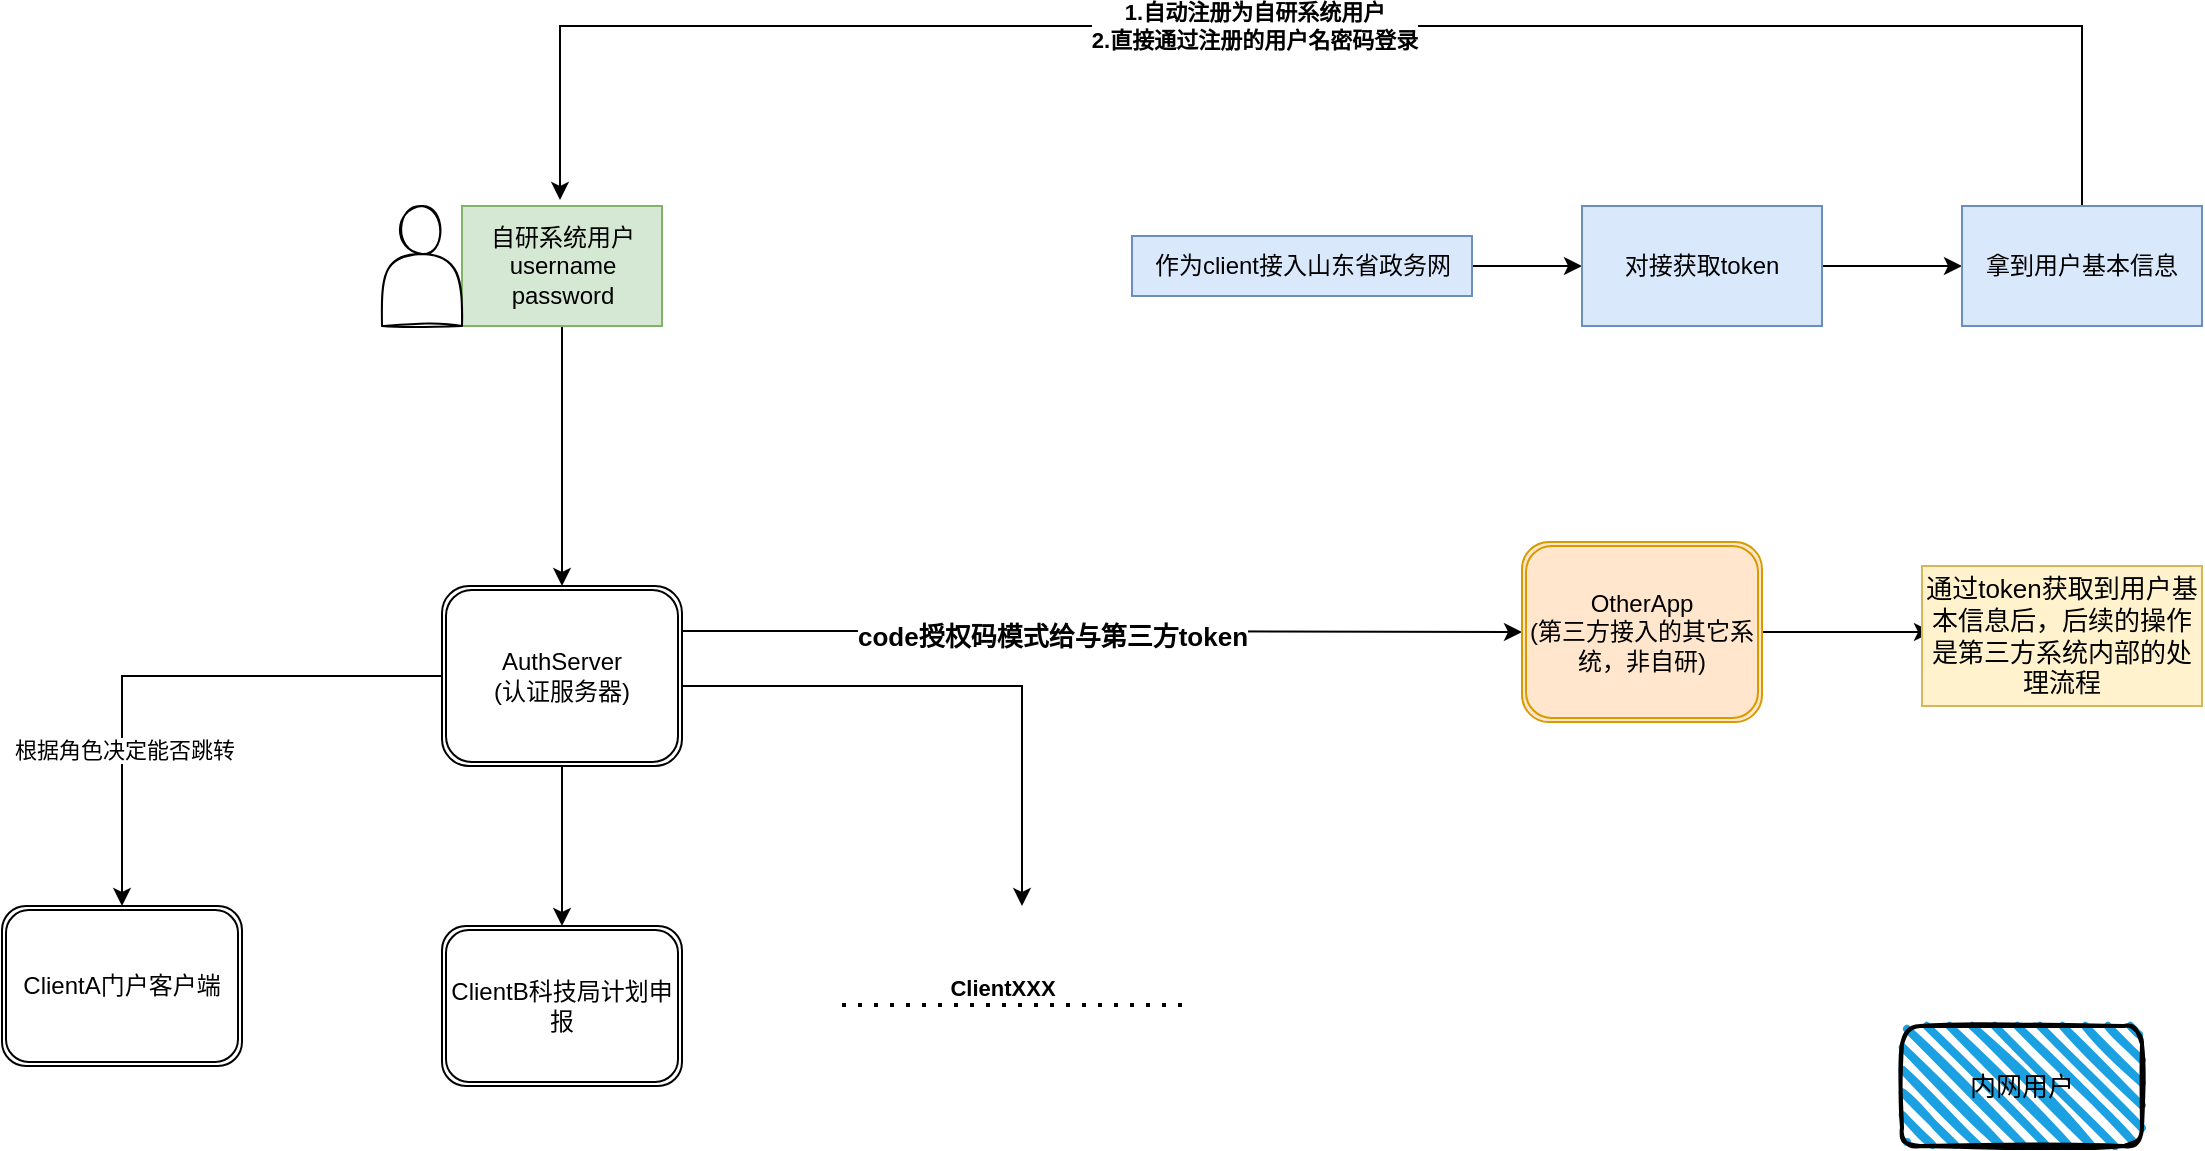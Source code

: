 <mxfile version="20.5.1" type="github">
  <diagram id="m0GHn1RrGGVa0GQwSvzc" name="第 1 页">
    <mxGraphModel dx="1422" dy="762" grid="1" gridSize="10" guides="1" tooltips="1" connect="1" arrows="1" fold="1" page="1" pageScale="1" pageWidth="1169" pageHeight="1654" math="0" shadow="0">
      <root>
        <mxCell id="0" />
        <mxCell id="1" parent="0" />
        <mxCell id="_ws1HzR2Q_tUX9zGHK6R-9" style="edgeStyle=orthogonalEdgeStyle;rounded=0;orthogonalLoop=1;jettySize=auto;html=1;" edge="1" parent="1" source="_ws1HzR2Q_tUX9zGHK6R-2" target="_ws1HzR2Q_tUX9zGHK6R-5">
          <mxGeometry relative="1" as="geometry" />
        </mxCell>
        <mxCell id="_ws1HzR2Q_tUX9zGHK6R-28" value="根据角色决定能否跳转" style="edgeLabel;html=1;align=center;verticalAlign=middle;resizable=0;points=[];" vertex="1" connectable="0" parent="_ws1HzR2Q_tUX9zGHK6R-9">
          <mxGeometry x="0.428" y="1" relative="1" as="geometry">
            <mxPoint as="offset" />
          </mxGeometry>
        </mxCell>
        <mxCell id="_ws1HzR2Q_tUX9zGHK6R-11" style="edgeStyle=orthogonalEdgeStyle;rounded=0;orthogonalLoop=1;jettySize=auto;html=1;entryX=0.5;entryY=0;entryDx=0;entryDy=0;" edge="1" parent="1" source="_ws1HzR2Q_tUX9zGHK6R-2" target="_ws1HzR2Q_tUX9zGHK6R-6">
          <mxGeometry relative="1" as="geometry">
            <mxPoint x="300" y="530" as="targetPoint" />
          </mxGeometry>
        </mxCell>
        <mxCell id="_ws1HzR2Q_tUX9zGHK6R-13" style="edgeStyle=orthogonalEdgeStyle;rounded=0;orthogonalLoop=1;jettySize=auto;html=1;" edge="1" parent="1" source="_ws1HzR2Q_tUX9zGHK6R-2">
          <mxGeometry relative="1" as="geometry">
            <mxPoint x="530" y="520" as="targetPoint" />
            <Array as="points">
              <mxPoint x="530" y="410" />
            </Array>
          </mxGeometry>
        </mxCell>
        <mxCell id="_ws1HzR2Q_tUX9zGHK6R-31" style="edgeStyle=orthogonalEdgeStyle;rounded=0;orthogonalLoop=1;jettySize=auto;html=1;exitX=1;exitY=0.25;exitDx=0;exitDy=0;fontSize=12;" edge="1" parent="1" source="_ws1HzR2Q_tUX9zGHK6R-2" target="_ws1HzR2Q_tUX9zGHK6R-30">
          <mxGeometry relative="1" as="geometry" />
        </mxCell>
        <mxCell id="_ws1HzR2Q_tUX9zGHK6R-32" value="&lt;font style=&quot;font-size: 13px;&quot;&gt;code授权码模式给与第三方token&lt;/font&gt;" style="edgeLabel;html=1;align=center;verticalAlign=middle;resizable=0;points=[];fontSize=12;fontStyle=1" vertex="1" connectable="0" parent="_ws1HzR2Q_tUX9zGHK6R-31">
          <mxGeometry x="-0.12" y="-1" relative="1" as="geometry">
            <mxPoint y="1" as="offset" />
          </mxGeometry>
        </mxCell>
        <mxCell id="_ws1HzR2Q_tUX9zGHK6R-2" value="AuthServer&lt;br&gt;(认证服务器)" style="shape=ext;double=1;rounded=1;whiteSpace=wrap;html=1;" vertex="1" parent="1">
          <mxGeometry x="240" y="360" width="120" height="90" as="geometry" />
        </mxCell>
        <mxCell id="_ws1HzR2Q_tUX9zGHK6R-5" value="ClientA门户客户端" style="shape=ext;double=1;rounded=1;whiteSpace=wrap;html=1;" vertex="1" parent="1">
          <mxGeometry x="20" y="520" width="120" height="80" as="geometry" />
        </mxCell>
        <mxCell id="_ws1HzR2Q_tUX9zGHK6R-6" value="ClientB科技局计划申报" style="shape=ext;double=1;rounded=1;whiteSpace=wrap;html=1;" vertex="1" parent="1">
          <mxGeometry x="240" y="530" width="120" height="80" as="geometry" />
        </mxCell>
        <mxCell id="_ws1HzR2Q_tUX9zGHK6R-7" value="" style="endArrow=none;dashed=1;html=1;dashPattern=1 3;strokeWidth=2;rounded=0;" edge="1" parent="1">
          <mxGeometry width="50" height="50" relative="1" as="geometry">
            <mxPoint x="440" y="569.5" as="sourcePoint" />
            <mxPoint x="610" y="569.5" as="targetPoint" />
          </mxGeometry>
        </mxCell>
        <mxCell id="_ws1HzR2Q_tUX9zGHK6R-18" value="ClientXXX" style="edgeLabel;html=1;align=center;verticalAlign=middle;resizable=0;points=[];fontStyle=1" vertex="1" connectable="0" parent="_ws1HzR2Q_tUX9zGHK6R-7">
          <mxGeometry x="-0.412" y="2" relative="1" as="geometry">
            <mxPoint x="30" y="-7" as="offset" />
          </mxGeometry>
        </mxCell>
        <mxCell id="_ws1HzR2Q_tUX9zGHK6R-17" style="edgeStyle=orthogonalEdgeStyle;rounded=0;orthogonalLoop=1;jettySize=auto;html=1;entryX=0.5;entryY=0;entryDx=0;entryDy=0;" edge="1" parent="1" source="_ws1HzR2Q_tUX9zGHK6R-16" target="_ws1HzR2Q_tUX9zGHK6R-2">
          <mxGeometry relative="1" as="geometry" />
        </mxCell>
        <mxCell id="_ws1HzR2Q_tUX9zGHK6R-16" value="自研系统用户&lt;br&gt;username&lt;br&gt;password" style="text;html=1;align=center;verticalAlign=middle;resizable=0;points=[];autosize=1;strokeColor=#82b366;fillColor=#d5e8d4;" vertex="1" parent="1">
          <mxGeometry x="250" y="170" width="100" height="60" as="geometry" />
        </mxCell>
        <mxCell id="_ws1HzR2Q_tUX9zGHK6R-21" value="" style="edgeStyle=orthogonalEdgeStyle;rounded=0;orthogonalLoop=1;jettySize=auto;html=1;" edge="1" parent="1" source="_ws1HzR2Q_tUX9zGHK6R-19" target="_ws1HzR2Q_tUX9zGHK6R-20">
          <mxGeometry relative="1" as="geometry" />
        </mxCell>
        <mxCell id="_ws1HzR2Q_tUX9zGHK6R-19" value="作为client接入山东省政务网" style="text;html=1;align=center;verticalAlign=middle;resizable=0;points=[];autosize=1;strokeColor=#6c8ebf;fillColor=#dae8fc;" vertex="1" parent="1">
          <mxGeometry x="585" y="185" width="170" height="30" as="geometry" />
        </mxCell>
        <mxCell id="_ws1HzR2Q_tUX9zGHK6R-23" value="" style="edgeStyle=orthogonalEdgeStyle;rounded=0;orthogonalLoop=1;jettySize=auto;html=1;" edge="1" parent="1" source="_ws1HzR2Q_tUX9zGHK6R-20" target="_ws1HzR2Q_tUX9zGHK6R-22">
          <mxGeometry relative="1" as="geometry" />
        </mxCell>
        <mxCell id="_ws1HzR2Q_tUX9zGHK6R-20" value="对接获取token" style="whiteSpace=wrap;html=1;fillColor=#dae8fc;strokeColor=#6c8ebf;gradientColor=none;" vertex="1" parent="1">
          <mxGeometry x="810" y="170" width="120" height="60" as="geometry" />
        </mxCell>
        <mxCell id="_ws1HzR2Q_tUX9zGHK6R-26" style="edgeStyle=orthogonalEdgeStyle;rounded=0;orthogonalLoop=1;jettySize=auto;html=1;entryX=0.49;entryY=-0.05;entryDx=0;entryDy=0;entryPerimeter=0;" edge="1" parent="1" source="_ws1HzR2Q_tUX9zGHK6R-22" target="_ws1HzR2Q_tUX9zGHK6R-16">
          <mxGeometry relative="1" as="geometry">
            <Array as="points">
              <mxPoint x="1060" y="80" />
              <mxPoint x="299" y="80" />
            </Array>
          </mxGeometry>
        </mxCell>
        <mxCell id="_ws1HzR2Q_tUX9zGHK6R-27" value="1.自动注册为自研系统用户&lt;br&gt;2.直接通过注册的用户名密码登录" style="edgeLabel;html=1;align=center;verticalAlign=middle;resizable=0;points=[];fontStyle=1" vertex="1" connectable="0" parent="_ws1HzR2Q_tUX9zGHK6R-26">
          <mxGeometry x="0.076" relative="1" as="geometry">
            <mxPoint as="offset" />
          </mxGeometry>
        </mxCell>
        <mxCell id="_ws1HzR2Q_tUX9zGHK6R-22" value="拿到用户基本信息" style="whiteSpace=wrap;html=1;fillColor=#dae8fc;strokeColor=#6c8ebf;gradientColor=none;" vertex="1" parent="1">
          <mxGeometry x="1000" y="170" width="120" height="60" as="geometry" />
        </mxCell>
        <mxCell id="_ws1HzR2Q_tUX9zGHK6R-34" value="" style="edgeStyle=orthogonalEdgeStyle;rounded=0;orthogonalLoop=1;jettySize=auto;html=1;fontSize=13;" edge="1" parent="1" source="_ws1HzR2Q_tUX9zGHK6R-30">
          <mxGeometry relative="1" as="geometry">
            <mxPoint x="985" y="383" as="targetPoint" />
          </mxGeometry>
        </mxCell>
        <mxCell id="_ws1HzR2Q_tUX9zGHK6R-30" value="OtherApp&lt;br&gt;(第三方接入的其它系统，非自研)" style="shape=ext;double=1;rounded=1;whiteSpace=wrap;html=1;fontSize=12;fillColor=#ffe6cc;strokeColor=#d79b00;" vertex="1" parent="1">
          <mxGeometry x="780" y="338" width="120" height="90" as="geometry" />
        </mxCell>
        <mxCell id="_ws1HzR2Q_tUX9zGHK6R-36" value="通过token获取到用户基本信息后，后续的操作是第三方系统内部的处理流程" style="whiteSpace=wrap;html=1;fontSize=13;fillColor=#fff2cc;strokeColor=#d6b656;" vertex="1" parent="1">
          <mxGeometry x="980" y="350" width="140" height="70" as="geometry" />
        </mxCell>
        <mxCell id="_ws1HzR2Q_tUX9zGHK6R-38" value="内网用户" style="rounded=1;whiteSpace=wrap;html=1;strokeWidth=2;fillWeight=4;hachureGap=8;hachureAngle=45;fillColor=#1ba1e2;sketch=1;fontSize=13;shadow=0;" vertex="1" parent="1">
          <mxGeometry x="970" y="580" width="120" height="60" as="geometry" />
        </mxCell>
        <mxCell id="_ws1HzR2Q_tUX9zGHK6R-39" value="" style="shape=actor;whiteSpace=wrap;html=1;shadow=0;sketch=1;fontSize=13;" vertex="1" parent="1">
          <mxGeometry x="210" y="170" width="40" height="60" as="geometry" />
        </mxCell>
      </root>
    </mxGraphModel>
  </diagram>
</mxfile>
